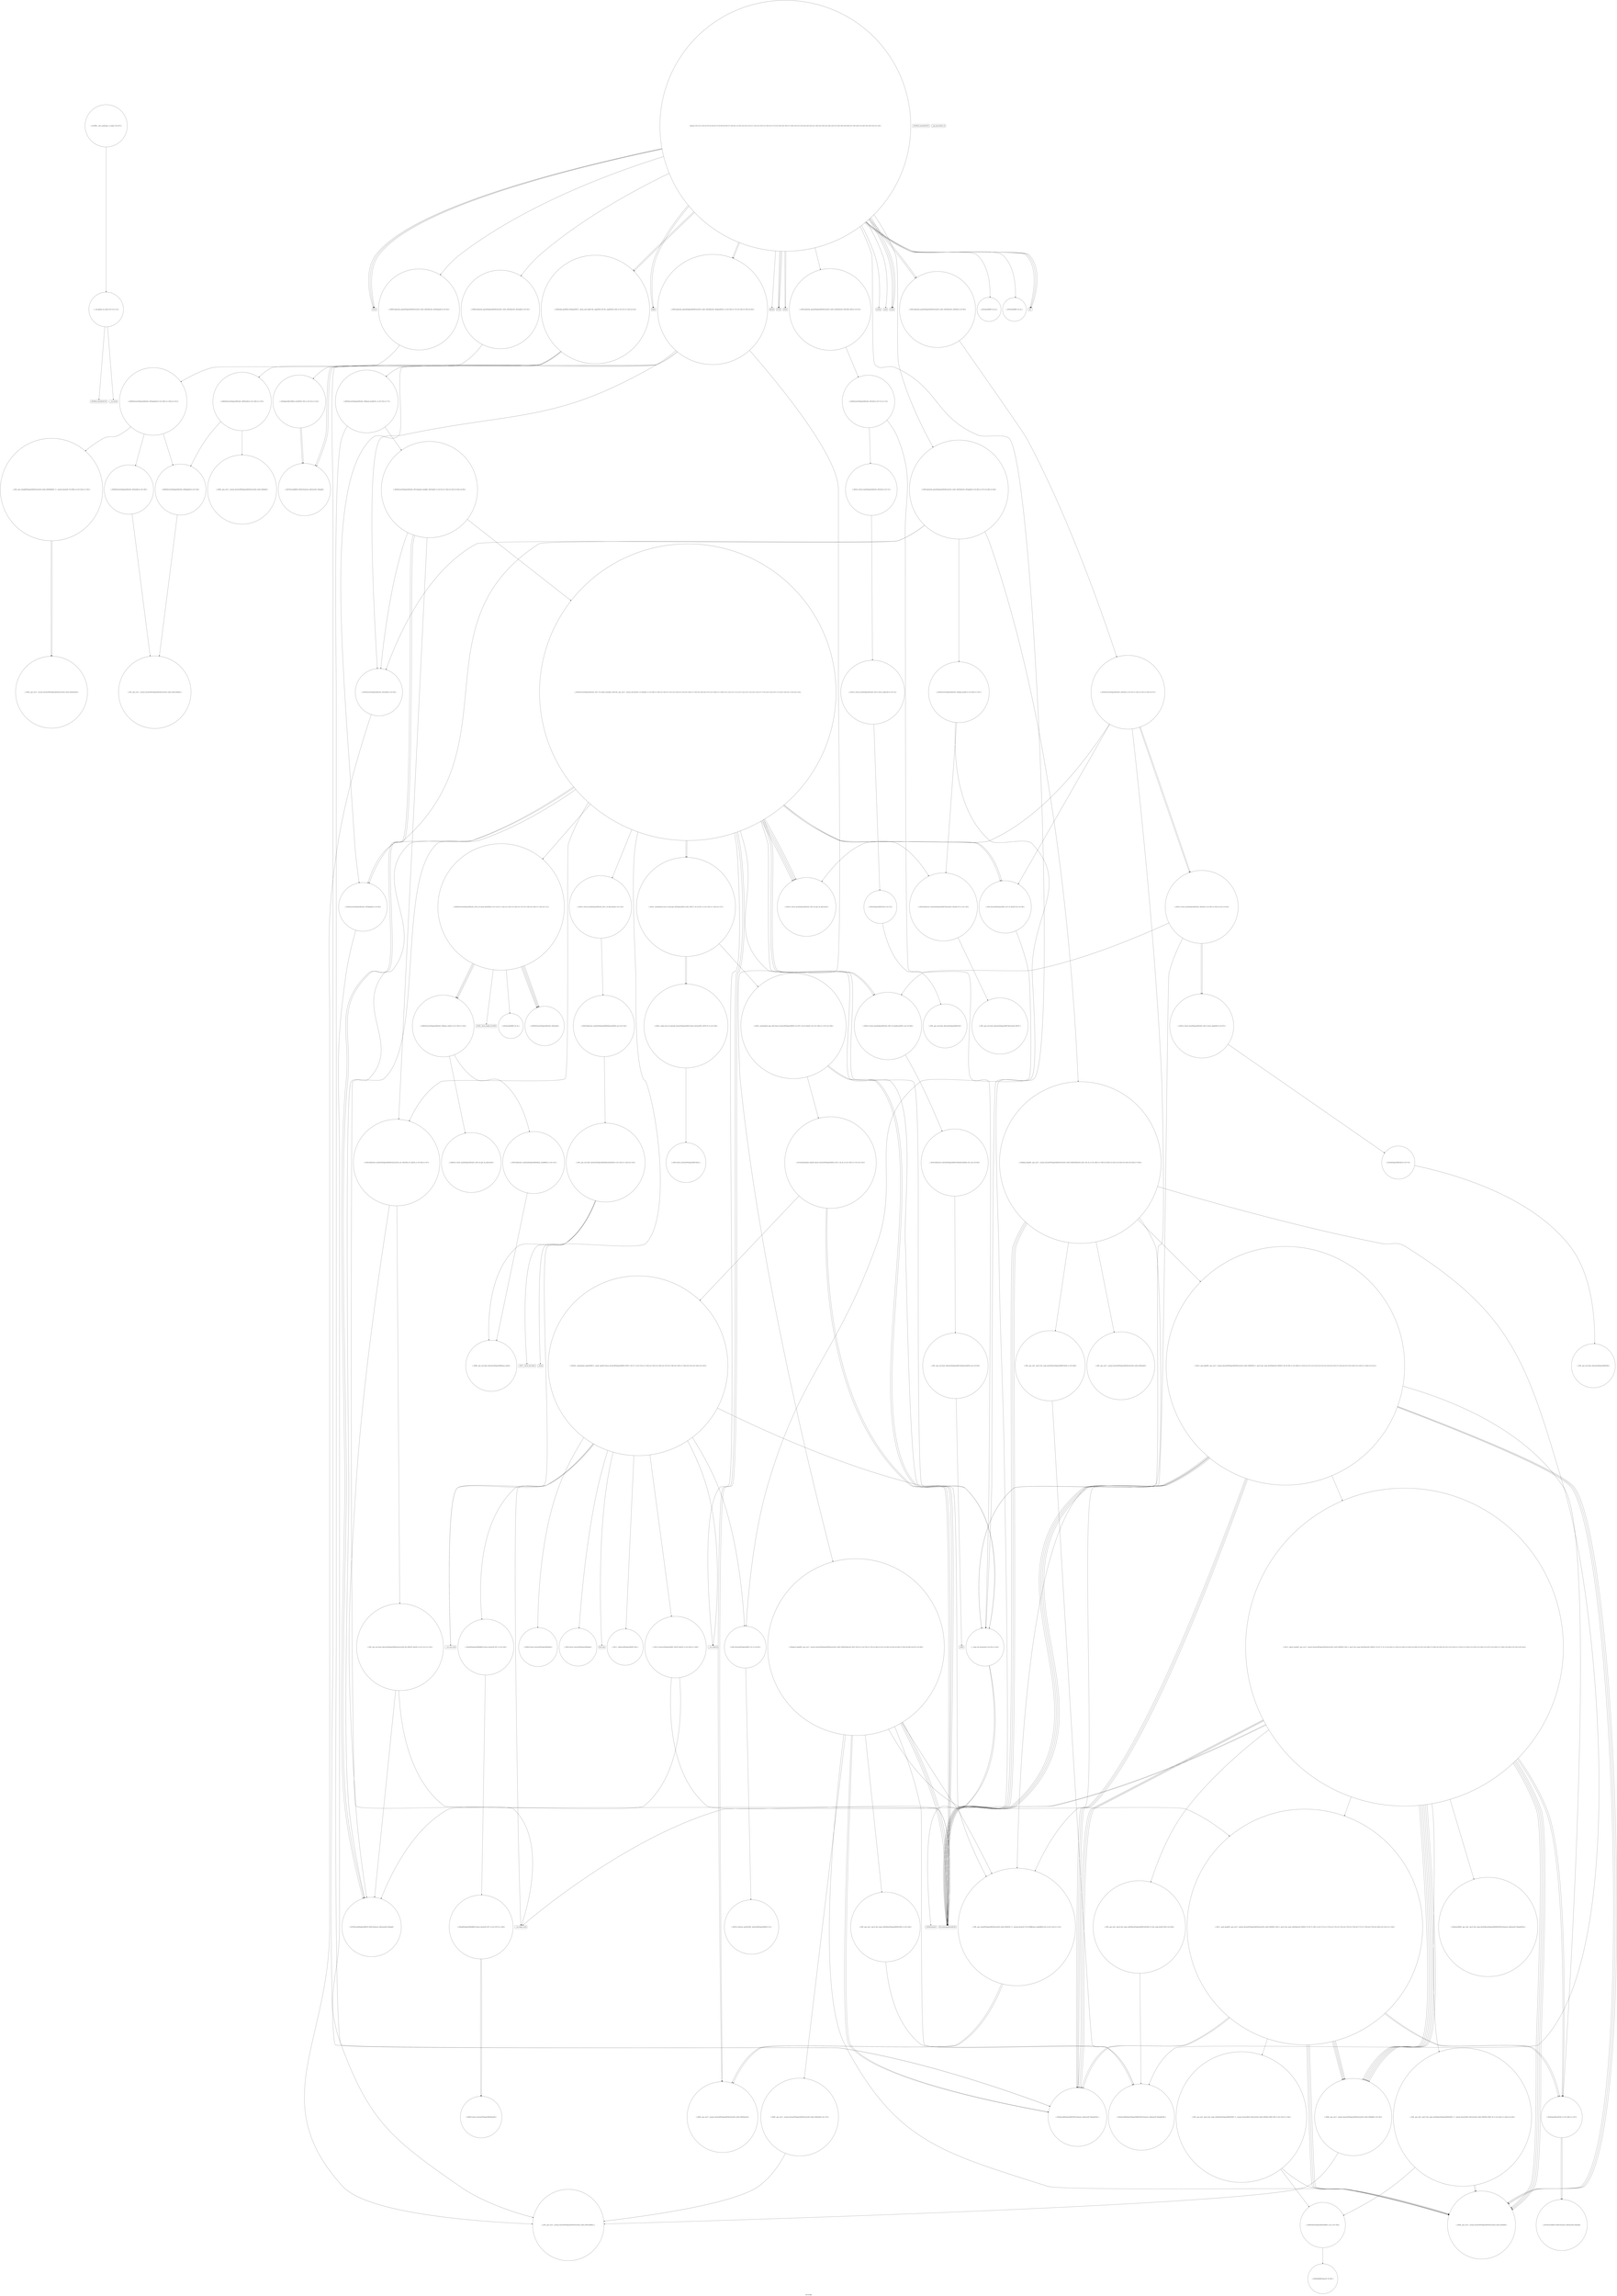 digraph "Call Graph" {
	label="Call Graph";

	Node0x559ee447cab0 [shape=record,shape=circle,label="{__cxx_global_var_init|{<s0>1|<s1>2}}"];
	Node0x559ee447cab0:s0 -> Node0x559ee447cb30[color=black];
	Node0x559ee447cab0:s1 -> Node0x559ee472f320[color=black];
	Node0x559ee4732ec0 [shape=record,shape=circle,label="{_ZN9__gnu_cxx13new_allocatorISt4pairIiiEE7destroyIS2_EEvPT_}"];
	Node0x559ee472f520 [shape=record,shape=Mrecord,label="{strcat}"];
	Node0x559ee4730a20 [shape=record,shape=circle,label="{_ZN9__gnu_cxx5__ops14_Iter_comp_valISt4lessISt4pairIiiEEEclINS_17__normal_iteratorIPS4_St6vectorIS4_SaIS4_EEEES4_EEbT_RT0_|{<s0>183|<s1>184}}"];
	Node0x559ee4730a20:s0 -> Node0x559ee47330c0[color=black];
	Node0x559ee4730a20:s1 -> Node0x559ee4730ba0[color=black];
	Node0x559ee472f8a0 [shape=record,shape=circle,label="{_ZNKSt14priority_queueISt4pairIiiESt6vectorIS1_SaIS1_EESt4lessIS1_EE5emptyEv|{<s0>44}}"];
	Node0x559ee472f8a0:s0 -> Node0x559ee4730d20[color=black];
	Node0x559ee4730da0 [shape=record,shape=circle,label="{_ZN9__gnu_cxxeqIPKSt4pairIiiESt6vectorIS2_SaIS2_EEEEbRKNS_17__normal_iteratorIT_T0_EESD_|{<s0>192|<s1>193}}"];
	Node0x559ee4730da0:s0 -> Node0x559ee4730f20[color=black];
	Node0x559ee4730da0:s1 -> Node0x559ee4730f20[color=black];
	Node0x559ee472fc20 [shape=record,shape=circle,label="{_ZNSt14priority_queueISt4pairIiiESt6vectorIS1_SaIS1_EESt4lessIS1_EED2Ev|{<s0>50}}"];
	Node0x559ee472fc20:s0 -> Node0x559ee472ff20[color=black];
	Node0x559ee4731120 [shape=record,shape=circle,label="{_ZSt8pop_heapIN9__gnu_cxx17__normal_iteratorIPSt4pairIiiESt6vectorIS3_SaIS3_EEEESt4lessIS3_EEvT_SB_T0_|{<s0>198|<s1>199|<s2>200|<s3>201|<s4>202|<s5>203|<s6>204|<s7>205}}"];
	Node0x559ee4731120:s0 -> Node0x559ee4731f40[color=black];
	Node0x559ee4731120:s1 -> Node0x559ee4732f40[color=black];
	Node0x559ee4731120:s2 -> Node0x559ee4731220[color=black];
	Node0x559ee4731120:s3 -> Node0x559ee47312a0[color=black];
	Node0x559ee4731120:s4 -> Node0x559ee472f9a0[color=black];
	Node0x559ee4731120:s5 -> Node0x559ee472f9a0[color=black];
	Node0x559ee4731120:s6 -> Node0x559ee472f9a0[color=black];
	Node0x559ee4731120:s7 -> Node0x559ee4731320[color=black];
	Node0x559ee472ffa0 [shape=record,shape=circle,label="{_ZSt8_DestroyIPSt4pairIiiES1_EvT_S3_RSaIT0_E|{<s0>58}}"];
	Node0x559ee472ffa0:s0 -> Node0x559ee47302a0[color=black];
	Node0x559ee47314a0 [shape=record,shape=circle,label="{_ZSt4moveIRN9__gnu_cxx5__ops15_Iter_comp_iterISt4lessISt4pairIiiEEEEEONSt16remove_referenceIT_E4typeEOSA_}"];
	Node0x559ee4730320 [shape=record,shape=circle,label="{_ZNSt12_Destroy_auxILb1EE9__destroyIPSt4pairIiiEEEvT_S5_}"];
	Node0x559ee47306a0 [shape=record,shape=circle,label="{_ZN9__gnu_cxx13new_allocatorISt4pairIiiEED2Ev}"];
	Node0x559ee4731a40 [shape=record,shape=circle,label="{_ZSt4moveIRSt4pairIiiEEONSt16remove_referenceIT_E4typeEOS4_}"];
	Node0x559ee4731dc0 [shape=record,shape=circle,label="{_ZNSt6vectorISt4pairIiiESaIS1_EE17_M_realloc_insertIJS1_EEEvN9__gnu_cxx17__normal_iteratorIPS1_S3_EEDpOT_|{<s0>98|<s1>99|<s2>100|<s3>101|<s4>102|<s5>103|<s6>104|<s7>105|<s8>106|<s9>107|<s10>108|<s11>109|<s12>110|<s13>111|<s14>112|<s15>113|<s16>114|<s17>115|<s18>116|<s19>117|<s20>118|<s21>119|<s22>120}}"];
	Node0x559ee4731dc0:s0 -> Node0x559ee4731ec0[color=black];
	Node0x559ee4731dc0:s1 -> Node0x559ee4731b40[color=black];
	Node0x559ee4731dc0:s2 -> Node0x559ee4731f40[color=black];
	Node0x559ee4731dc0:s3 -> Node0x559ee4731fc0[color=black];
	Node0x559ee4731dc0:s4 -> Node0x559ee4731d40[color=black];
	Node0x559ee4731dc0:s5 -> Node0x559ee4731cc0[color=black];
	Node0x559ee4731dc0:s6 -> Node0x559ee47320c0[color=black];
	Node0x559ee4731dc0:s7 -> Node0x559ee4730020[color=black];
	Node0x559ee4731dc0:s8 -> Node0x559ee4732040[color=black];
	Node0x559ee4731dc0:s9 -> Node0x559ee47320c0[color=black];
	Node0x559ee4731dc0:s10 -> Node0x559ee4730020[color=black];
	Node0x559ee4731dc0:s11 -> Node0x559ee4732040[color=black];
	Node0x559ee4731dc0:s12 -> Node0x559ee47301a0[color=black];
	Node0x559ee4731dc0:s13 -> Node0x559ee4732140[color=black];
	Node0x559ee4731dc0:s14 -> Node0x559ee4732240[color=black];
	Node0x559ee4731dc0:s15 -> Node0x559ee4730020[color=black];
	Node0x559ee4731dc0:s16 -> Node0x559ee472ffa0[color=black];
	Node0x559ee4731dc0:s17 -> Node0x559ee47303a0[color=black];
	Node0x559ee4731dc0:s18 -> Node0x559ee47321c0[color=black];
	Node0x559ee4731dc0:s19 -> Node0x559ee4730020[color=black];
	Node0x559ee4731dc0:s20 -> Node0x559ee472ffa0[color=black];
	Node0x559ee4731dc0:s21 -> Node0x559ee47303a0[color=black];
	Node0x559ee4731dc0:s22 -> Node0x559ee4730120[color=black];
	Node0x559ee4732140 [shape=record,shape=circle,label="{_ZNSt16allocator_traitsISaISt4pairIiiEEE7destroyIS1_EEvRS2_PT_|{<s0>138}}"];
	Node0x559ee4732140:s0 -> Node0x559ee4732ec0[color=black];
	Node0x559ee47324c0 [shape=record,shape=circle,label="{_ZNSt16allocator_traitsISaISt4pairIiiEEE8max_sizeERKS2_|{<s0>141}}"];
	Node0x559ee47324c0:s0 -> Node0x559ee47325c0[color=black];
	Node0x559ee4732840 [shape=record,shape=circle,label="{_ZSt22__uninitialized_copy_aISt13move_iteratorIPSt4pairIiiEES3_S2_ET0_T_S6_S5_RSaIT1_E|{<s0>146|<s1>147|<s2>148}}"];
	Node0x559ee4732840:s0 -> Node0x559ee472f9a0[color=black];
	Node0x559ee4732840:s1 -> Node0x559ee472f9a0[color=black];
	Node0x559ee4732840:s2 -> Node0x559ee4732940[color=black];
	Node0x559ee4732bc0 [shape=record,shape=circle,label="{_ZNKSt13move_iteratorIPSt4pairIiiEEdeEv}"];
	Node0x559ee447cb30 [shape=record,shape=Mrecord,label="{_ZNSt8ios_base4InitC1Ev}"];
	Node0x559ee4732f40 [shape=record,shape=circle,label="{_ZSt4moveIRSt4lessISt4pairIiiEEEONSt16remove_referenceIT_E4typeEOS6_}"];
	Node0x559ee472f5a0 [shape=record,shape=Mrecord,label="{fopen}"];
	Node0x559ee4730aa0 [shape=record,shape=circle,label="{_ZNK9__gnu_cxx17__normal_iteratorIPSt4pairIiiESt6vectorIS2_SaIS2_EEEplEl|{<s0>185}}"];
	Node0x559ee4730aa0:s0 -> Node0x559ee47309a0[color=black];
	Node0x559ee472f920 [shape=record,shape=circle,label="{_ZNKSt14priority_queueISt4pairIiiESt6vectorIS1_SaIS1_EESt4lessIS1_EE3topEv|{<s0>45}}"];
	Node0x559ee472f920:s0 -> Node0x559ee4731020[color=black];
	Node0x559ee4730e20 [shape=record,shape=circle,label="{_ZNKSt6vectorISt4pairIiiESaIS1_EE5beginEv|{<s0>194}}"];
	Node0x559ee4730e20:s0 -> Node0x559ee4730fa0[color=black];
	Node0x559ee472fca0 [shape=record,shape=Mrecord,label="{fprintf}"];
	Node0x559ee47311a0 [shape=record,shape=circle,label="{_ZNSt6vectorISt4pairIiiESaIS1_EE8pop_backEv|{<s0>206|<s1>207}}"];
	Node0x559ee47311a0:s0 -> Node0x559ee4732140[color=black];
	Node0x559ee47311a0:s1 -> Node0x559ee4730120[color=black];
	Node0x559ee4730020 [shape=record,shape=circle,label="{_ZNSt12_Vector_baseISt4pairIiiESaIS1_EE19_M_get_Tp_allocatorEv}"];
	Node0x559ee4731520 [shape=record,shape=circle,label="{_ZN9__gnu_cxx5__ops14_Iter_comp_valISt4lessISt4pairIiiEEEC2EONS0_15_Iter_comp_iterIS5_EE|{<s0>246}}"];
	Node0x559ee4731520:s0 -> Node0x559ee4732f40[color=black];
	Node0x559ee47303a0 [shape=record,shape=circle,label="{_ZNSt12_Vector_baseISt4pairIiiESaIS1_EE13_M_deallocateEPS1_m|{<s0>66}}"];
	Node0x559ee47303a0:s0 -> Node0x559ee47304a0[color=black];
	Node0x559ee4730720 [shape=record,shape=circle,label="{_ZNSt6vectorISt4pairIiiESaIS1_EEC2Ev|{<s0>71|<s1>72}}"];
	Node0x559ee4730720:s0 -> Node0x559ee47307a0[color=black];
	Node0x559ee4730720:s1 -> Node0x559ee4730120[color=black];
	Node0x559ee4731ac0 [shape=record,shape=circle,label="{_ZSt9push_heapIN9__gnu_cxx17__normal_iteratorIPSt4pairIiiESt6vectorIS3_SaIS3_EEEESt4lessIS3_EEvT_SB_T0_|{<s0>78|<s1>79|<s2>80|<s3>81|<s4>82|<s5>83|<s6>84|<s7>85|<s8>86|<s9>87|<s10>88}}"];
	Node0x559ee4731ac0:s0 -> Node0x559ee4732f40[color=black];
	Node0x559ee4731ac0:s1 -> Node0x559ee4732fc0[color=black];
	Node0x559ee4731ac0:s2 -> Node0x559ee4733040[color=black];
	Node0x559ee4731ac0:s3 -> Node0x559ee47330c0[color=black];
	Node0x559ee4731ac0:s4 -> Node0x559ee4731a40[color=black];
	Node0x559ee4731ac0:s5 -> Node0x559ee472f9a0[color=black];
	Node0x559ee4731ac0:s6 -> Node0x559ee472f9a0[color=black];
	Node0x559ee4731ac0:s7 -> Node0x559ee4731f40[color=black];
	Node0x559ee4731ac0:s8 -> Node0x559ee4731a40[color=black];
	Node0x559ee4731ac0:s9 -> Node0x559ee472f9a0[color=black];
	Node0x559ee4731ac0:s10 -> Node0x559ee4733140[color=black];
	Node0x559ee4731e40 [shape=record,shape=circle,label="{_ZN9__gnu_cxx13new_allocatorISt4pairIiiEE9constructIS2_JS2_EEEvPT_DpOT0_|{<s0>121|<s1>122}}"];
	Node0x559ee4731e40:s0 -> Node0x559ee4731d40[color=black];
	Node0x559ee4731e40:s1 -> Node0x559ee472f9a0[color=black];
	Node0x559ee47321c0 [shape=record,shape=Mrecord,label="{__cxa_rethrow}"];
	Node0x559ee4732540 [shape=record,shape=circle,label="{_ZNKSt12_Vector_baseISt4pairIiiESaIS1_EE19_M_get_Tp_allocatorEv}"];
	Node0x559ee47328c0 [shape=record,shape=circle,label="{_ZSt32__make_move_if_noexcept_iteratorISt4pairIiiESt13move_iteratorIPS1_EET0_PT_|{<s0>149}}"];
	Node0x559ee47328c0:s0 -> Node0x559ee4732e40[color=black];
	Node0x559ee4732c40 [shape=record,shape=circle,label="{_ZNSt13move_iteratorIPSt4pairIiiEEppEv}"];
	Node0x559ee472f2a0 [shape=record,shape=Mrecord,label="{_ZNSt8ios_base4InitD1Ev}"];
	Node0x559ee4732fc0 [shape=record,shape=circle,label="{_ZN9__gnu_cxx5__ops14_Iter_comp_valISt4lessISt4pairIiiEEEC2ES5_|{<s0>169}}"];
	Node0x559ee4732fc0:s0 -> Node0x559ee4732f40[color=black];
	Node0x559ee472f620 [shape=record,shape=Mrecord,label="{fscanf}"];
	Node0x559ee4730b20 [shape=record,shape=circle,label="{_ZNSt4pairIiiEaSEOS0_|{<s0>186|<s1>187}}"];
	Node0x559ee4730b20:s0 -> Node0x559ee4730ca0[color=black];
	Node0x559ee4730b20:s1 -> Node0x559ee4730ca0[color=black];
	Node0x559ee472f9a0 [shape=record,shape=Mrecord,label="{llvm.memcpy.p0i8.p0i8.i64}"];
	Node0x559ee4730ea0 [shape=record,shape=circle,label="{_ZNKSt6vectorISt4pairIiiESaIS1_EE3endEv|{<s0>195}}"];
	Node0x559ee4730ea0:s0 -> Node0x559ee4730fa0[color=black];
	Node0x559ee472fd20 [shape=record,shape=Mrecord,label="{fclose}"];
	Node0x559ee4731220 [shape=record,shape=circle,label="{_ZN9__gnu_cxx5__ops15_Iter_comp_iterISt4lessISt4pairIiiEEEC2ES5_|{<s0>208}}"];
	Node0x559ee4731220:s0 -> Node0x559ee4732f40[color=black];
	Node0x559ee47300a0 [shape=record,shape=circle,label="{_ZNSt12_Vector_baseISt4pairIiiESaIS1_EED2Ev|{<s0>59|<s1>60|<s2>61|<s3>62}}"];
	Node0x559ee47300a0:s0 -> Node0x559ee47303a0[color=black];
	Node0x559ee47300a0:s1 -> Node0x559ee4730420[color=black];
	Node0x559ee47300a0:s2 -> Node0x559ee4730420[color=black];
	Node0x559ee47300a0:s3 -> Node0x559ee4730120[color=black];
	Node0x559ee47315a0 [shape=record,shape=circle,label="{_GLOBAL__sub_I_jaehyunp_1_0.cpp|{<s0>247}}"];
	Node0x559ee47315a0:s0 -> Node0x559ee447cab0[color=black];
	Node0x559ee4730420 [shape=record,shape=circle,label="{_ZNSt12_Vector_baseISt4pairIiiESaIS1_EE12_Vector_implD2Ev|{<s0>67}}"];
	Node0x559ee4730420:s0 -> Node0x559ee4730620[color=black];
	Node0x559ee47307a0 [shape=record,shape=circle,label="{_ZNSt12_Vector_baseISt4pairIiiESaIS1_EEC2Ev|{<s0>73}}"];
	Node0x559ee47307a0:s0 -> Node0x559ee4730820[color=black];
	Node0x559ee4731b40 [shape=record,shape=circle,label="{_ZNSt6vectorISt4pairIiiESaIS1_EE5beginEv|{<s0>89}}"];
	Node0x559ee4731b40:s0 -> Node0x559ee47309a0[color=black];
	Node0x559ee4731ec0 [shape=record,shape=circle,label="{_ZNKSt6vectorISt4pairIiiESaIS1_EE12_M_check_lenEmPKc|{<s0>123|<s1>124|<s2>125|<s3>126|<s4>127|<s5>128|<s6>129|<s7>130|<s8>131}}"];
	Node0x559ee4731ec0:s0 -> Node0x559ee47322c0[color=black];
	Node0x559ee4731ec0:s1 -> Node0x559ee4732340[color=black];
	Node0x559ee4731ec0:s2 -> Node0x559ee47323c0[color=black];
	Node0x559ee4731ec0:s3 -> Node0x559ee4732340[color=black];
	Node0x559ee4731ec0:s4 -> Node0x559ee4732340[color=black];
	Node0x559ee4731ec0:s5 -> Node0x559ee4732440[color=black];
	Node0x559ee4731ec0:s6 -> Node0x559ee4732340[color=black];
	Node0x559ee4731ec0:s7 -> Node0x559ee47322c0[color=black];
	Node0x559ee4731ec0:s8 -> Node0x559ee47322c0[color=black];
	Node0x559ee4732240 [shape=record,shape=Mrecord,label="{__cxa_end_catch}"];
	Node0x559ee47325c0 [shape=record,shape=circle,label="{_ZNK9__gnu_cxx13new_allocatorISt4pairIiiEE8max_sizeEv}"];
	Node0x559ee4732940 [shape=record,shape=circle,label="{_ZSt18uninitialized_copyISt13move_iteratorIPSt4pairIiiEES3_ET0_T_S6_S5_|{<s0>150|<s1>151|<s2>152}}"];
	Node0x559ee4732940:s0 -> Node0x559ee472f9a0[color=black];
	Node0x559ee4732940:s1 -> Node0x559ee472f9a0[color=black];
	Node0x559ee4732940:s2 -> Node0x559ee47329c0[color=black];
	Node0x559ee4732cc0 [shape=record,shape=Mrecord,label="{llvm.trap}"];
	Node0x559ee472f320 [shape=record,shape=Mrecord,label="{__cxa_atexit}"];
	Node0x559ee4733040 [shape=record,shape=circle,label="{_ZNK9__gnu_cxx17__normal_iteratorIPSt4pairIiiESt6vectorIS2_SaIS2_EEEmiEl|{<s0>170}}"];
	Node0x559ee4733040:s0 -> Node0x559ee47309a0[color=black];
	Node0x559ee472f6a0 [shape=record,shape=circle,label="{_ZNSt14priority_queueISt4pairIiiESt6vectorIS1_SaIS1_EESt4lessIS1_EEC2IS4_vEEv|{<s0>35}}"];
	Node0x559ee472f6a0:s0 -> Node0x559ee4730720[color=black];
	Node0x559ee4730ba0 [shape=record,shape=circle,label="{_ZNKSt4lessISt4pairIiiEEclERKS1_S4_|{<s0>188}}"];
	Node0x559ee4730ba0:s0 -> Node0x559ee4730c20[color=black];
	Node0x559ee472fa20 [shape=record,shape=circle,label="{_ZNSt14priority_queueISt4pairIiiESt6vectorIS1_SaIS1_EESt4lessIS1_EE3popEv|{<s0>46|<s1>47|<s2>48|<s3>49}}"];
	Node0x559ee472fa20:s0 -> Node0x559ee4731b40[color=black];
	Node0x559ee472fa20:s1 -> Node0x559ee4731bc0[color=black];
	Node0x559ee472fa20:s2 -> Node0x559ee4731120[color=black];
	Node0x559ee472fa20:s3 -> Node0x559ee47311a0[color=black];
	Node0x559ee4730f20 [shape=record,shape=circle,label="{_ZNK9__gnu_cxx17__normal_iteratorIPKSt4pairIiiESt6vectorIS2_SaIS2_EEE4baseEv}"];
	Node0x559ee472fda0 [shape=record,shape=Mrecord,label="{system}"];
	Node0x559ee47312a0 [shape=record,shape=circle,label="{_ZN9__gnu_cxx17__normal_iteratorIPSt4pairIiiESt6vectorIS2_SaIS2_EEEmmEv}"];
	Node0x559ee4730120 [shape=record,shape=circle,label="{__clang_call_terminate|{<s0>63|<s1>64}}"];
	Node0x559ee4730120:s0 -> Node0x559ee47301a0[color=black];
	Node0x559ee4730120:s1 -> Node0x559ee4730220[color=black];
	Node0x559ee47304a0 [shape=record,shape=circle,label="{_ZNSt16allocator_traitsISaISt4pairIiiEEE10deallocateERS2_PS1_m|{<s0>68}}"];
	Node0x559ee47304a0:s0 -> Node0x559ee4730520[color=black];
	Node0x559ee4730820 [shape=record,shape=circle,label="{_ZNSt12_Vector_baseISt4pairIiiESaIS1_EE12_Vector_implC2Ev|{<s0>74}}"];
	Node0x559ee4730820:s0 -> Node0x559ee47308a0[color=black];
	Node0x559ee4731bc0 [shape=record,shape=circle,label="{_ZNSt6vectorISt4pairIiiESaIS1_EE3endEv|{<s0>90}}"];
	Node0x559ee4731bc0:s0 -> Node0x559ee47309a0[color=black];
	Node0x559ee4731f40 [shape=record,shape=circle,label="{_ZN9__gnu_cxxmiIPSt4pairIiiESt6vectorIS2_SaIS2_EEEENS_17__normal_iteratorIT_T0_E15difference_typeERKSA_SD_|{<s0>132|<s1>133}}"];
	Node0x559ee4731f40:s0 -> Node0x559ee47320c0[color=black];
	Node0x559ee4731f40:s1 -> Node0x559ee47320c0[color=black];
	Node0x559ee47322c0 [shape=record,shape=circle,label="{_ZNKSt6vectorISt4pairIiiESaIS1_EE8max_sizeEv|{<s0>139|<s1>140}}"];
	Node0x559ee47322c0:s0 -> Node0x559ee4732540[color=black];
	Node0x559ee47322c0:s1 -> Node0x559ee47324c0[color=black];
	Node0x559ee4732640 [shape=record,shape=circle,label="{_ZNSt16allocator_traitsISaISt4pairIiiEEE8allocateERS2_m|{<s0>142}}"];
	Node0x559ee4732640:s0 -> Node0x559ee47326c0[color=black];
	Node0x559ee47329c0 [shape=record,shape=circle,label="{_ZNSt20__uninitialized_copyILb0EE13__uninit_copyISt13move_iteratorIPSt4pairIiiEES5_EET0_T_S8_S7_|{<s0>153|<s1>154|<s2>155|<s3>156|<s4>157|<s5>158|<s6>159|<s7>160|<s8>161|<s9>162|<s10>163}}"];
	Node0x559ee47329c0:s0 -> Node0x559ee4732a40[color=black];
	Node0x559ee47329c0:s1 -> Node0x559ee4732b40[color=black];
	Node0x559ee47329c0:s2 -> Node0x559ee4732bc0[color=black];
	Node0x559ee47329c0:s3 -> Node0x559ee4732ac0[color=black];
	Node0x559ee47329c0:s4 -> Node0x559ee4732c40[color=black];
	Node0x559ee47329c0:s5 -> Node0x559ee47301a0[color=black];
	Node0x559ee47329c0:s6 -> Node0x559ee47302a0[color=black];
	Node0x559ee47329c0:s7 -> Node0x559ee47321c0[color=black];
	Node0x559ee47329c0:s8 -> Node0x559ee4732240[color=black];
	Node0x559ee47329c0:s9 -> Node0x559ee4732cc0[color=black];
	Node0x559ee47329c0:s10 -> Node0x559ee4730120[color=black];
	Node0x559ee4732d40 [shape=record,shape=circle,label="{_ZSteqIPSt4pairIiiEEbRKSt13move_iteratorIT_ES7_|{<s0>167|<s1>168}}"];
	Node0x559ee4732d40:s0 -> Node0x559ee4732dc0[color=black];
	Node0x559ee4732d40:s1 -> Node0x559ee4732dc0[color=black];
	Node0x559ee472f3a0 [shape=record,shape=circle,label="{main|{<s0>3|<s1>4|<s2>5|<s3>6|<s4>7|<s5>8|<s6>9|<s7>10|<s8>11|<s9>12|<s10>13|<s11>14|<s12>15|<s13>16|<s14>17|<s15>18|<s16>19|<s17>20|<s18>21|<s19>22|<s20>23|<s21>24|<s22>25|<s23>26|<s24>27|<s25>28|<s26>29|<s27>30|<s28>31|<s29>32|<s30>33|<s31>34}}"];
	Node0x559ee472f3a0:s0 -> Node0x559ee472f420[color=black];
	Node0x559ee472f3a0:s1 -> Node0x559ee472f4a0[color=black];
	Node0x559ee472f3a0:s2 -> Node0x559ee472f4a0[color=black];
	Node0x559ee472f3a0:s3 -> Node0x559ee472f520[color=black];
	Node0x559ee472f3a0:s4 -> Node0x559ee472f520[color=black];
	Node0x559ee472f3a0:s5 -> Node0x559ee472f5a0[color=black];
	Node0x559ee472f3a0:s6 -> Node0x559ee472f5a0[color=black];
	Node0x559ee472f3a0:s7 -> Node0x559ee472f620[color=black];
	Node0x559ee472f3a0:s8 -> Node0x559ee472f620[color=black];
	Node0x559ee472f3a0:s9 -> Node0x559ee472f620[color=black];
	Node0x559ee472f3a0:s10 -> Node0x559ee472f6a0[color=black];
	Node0x559ee472f3a0:s11 -> Node0x559ee472f7a0[color=black];
	Node0x559ee472f3a0:s12 -> Node0x559ee472f720[color=black];
	Node0x559ee472f3a0:s13 -> Node0x559ee472fc20[color=black];
	Node0x559ee472f3a0:s14 -> Node0x559ee472f8a0[color=black];
	Node0x559ee472f3a0:s15 -> Node0x559ee472f920[color=black];
	Node0x559ee472f3a0:s16 -> Node0x559ee472f9a0[color=black];
	Node0x559ee472f3a0:s17 -> Node0x559ee472fa20[color=black];
	Node0x559ee472f3a0:s18 -> Node0x559ee472faa0[color=black];
	Node0x559ee472f3a0:s19 -> Node0x559ee472fb20[color=black];
	Node0x559ee472f3a0:s20 -> Node0x559ee472fba0[color=black];
	Node0x559ee472f3a0:s21 -> Node0x559ee472f7a0[color=black];
	Node0x559ee472f3a0:s22 -> Node0x559ee472f720[color=black];
	Node0x559ee472f3a0:s23 -> Node0x559ee472fba0[color=black];
	Node0x559ee472f3a0:s24 -> Node0x559ee472fba0[color=black];
	Node0x559ee472f3a0:s25 -> Node0x559ee472fc20[color=black];
	Node0x559ee472f3a0:s26 -> Node0x559ee472fca0[color=black];
	Node0x559ee472f3a0:s27 -> Node0x559ee472fd20[color=black];
	Node0x559ee472f3a0:s28 -> Node0x559ee472fd20[color=black];
	Node0x559ee472f3a0:s29 -> Node0x559ee472f4a0[color=black];
	Node0x559ee472f3a0:s30 -> Node0x559ee472f520[color=black];
	Node0x559ee472f3a0:s31 -> Node0x559ee472fda0[color=black];
	Node0x559ee47330c0 [shape=record,shape=circle,label="{_ZNK9__gnu_cxx17__normal_iteratorIPSt4pairIiiESt6vectorIS2_SaIS2_EEEdeEv}"];
	Node0x559ee472f720 [shape=record,shape=circle,label="{_ZNSt14priority_queueISt4pairIiiESt6vectorIS1_SaIS1_EESt4lessIS1_EE4pushEOS1_|{<s0>36|<s1>37|<s2>38|<s3>39|<s4>40}}"];
	Node0x559ee472f720:s0 -> Node0x559ee4731a40[color=black];
	Node0x559ee472f720:s1 -> Node0x559ee47319c0[color=black];
	Node0x559ee472f720:s2 -> Node0x559ee4731b40[color=black];
	Node0x559ee472f720:s3 -> Node0x559ee4731bc0[color=black];
	Node0x559ee472f720:s4 -> Node0x559ee4731ac0[color=black];
	Node0x559ee4730c20 [shape=record,shape=circle,label="{_ZStltIiiEbRKSt4pairIT_T0_ES5_}"];
	Node0x559ee472faa0 [shape=record,shape=circle,label="{_ZSt3maxIiERKT_S2_S2_}"];
	Node0x559ee4730fa0 [shape=record,shape=circle,label="{_ZN9__gnu_cxx17__normal_iteratorIPKSt4pairIiiESt6vectorIS2_SaIS2_EEEC2ERKS4_}"];
	Node0x559ee472fe20 [shape=record,shape=circle,label="{_ZSt7forwardIRiEOT_RNSt16remove_referenceIS1_E4typeE}"];
	Node0x559ee4731320 [shape=record,shape=circle,label="{_ZSt10__pop_heapIN9__gnu_cxx17__normal_iteratorIPSt4pairIiiESt6vectorIS3_SaIS3_EEEENS0_5__ops15_Iter_comp_iterISt4lessIS3_EEEEvT_SE_SE_RT0_|{<s0>209|<s1>210|<s2>211|<s3>212|<s4>213|<s5>214|<s6>215|<s7>216|<s8>217|<s9>218|<s10>219|<s11>220|<s12>221}}"];
	Node0x559ee4731320:s0 -> Node0x559ee47330c0[color=black];
	Node0x559ee4731320:s1 -> Node0x559ee4731a40[color=black];
	Node0x559ee4731320:s2 -> Node0x559ee472f9a0[color=black];
	Node0x559ee4731320:s3 -> Node0x559ee47330c0[color=black];
	Node0x559ee4731320:s4 -> Node0x559ee4731a40[color=black];
	Node0x559ee4731320:s5 -> Node0x559ee47330c0[color=black];
	Node0x559ee4731320:s6 -> Node0x559ee4730b20[color=black];
	Node0x559ee4731320:s7 -> Node0x559ee472f9a0[color=black];
	Node0x559ee4731320:s8 -> Node0x559ee4731f40[color=black];
	Node0x559ee4731320:s9 -> Node0x559ee4731a40[color=black];
	Node0x559ee4731320:s10 -> Node0x559ee472f9a0[color=black];
	Node0x559ee4731320:s11 -> Node0x559ee472f9a0[color=black];
	Node0x559ee4731320:s12 -> Node0x559ee47313a0[color=black];
	Node0x559ee47301a0 [shape=record,shape=Mrecord,label="{__cxa_begin_catch}"];
	Node0x559ee4730520 [shape=record,shape=circle,label="{_ZN9__gnu_cxx13new_allocatorISt4pairIiiEE10deallocateEPS2_m|{<s0>69}}"];
	Node0x559ee4730520:s0 -> Node0x559ee47305a0[color=black];
	Node0x559ee47308a0 [shape=record,shape=circle,label="{_ZNSaISt4pairIiiEEC2Ev|{<s0>75}}"];
	Node0x559ee47308a0:s0 -> Node0x559ee4730920[color=black];
	Node0x559ee4731c40 [shape=record,shape=circle,label="{_ZNSt6vectorISt4pairIiiESaIS1_EE12emplace_backIJS1_EEEvDpOT_|{<s0>91|<s1>92|<s2>93|<s3>94|<s4>95}}"];
	Node0x559ee4731c40:s0 -> Node0x559ee4731d40[color=black];
	Node0x559ee4731c40:s1 -> Node0x559ee4731cc0[color=black];
	Node0x559ee4731c40:s2 -> Node0x559ee4731bc0[color=black];
	Node0x559ee4731c40:s3 -> Node0x559ee4731d40[color=black];
	Node0x559ee4731c40:s4 -> Node0x559ee4731dc0[color=black];
	Node0x559ee4731fc0 [shape=record,shape=circle,label="{_ZNSt12_Vector_baseISt4pairIiiESaIS1_EE11_M_allocateEm|{<s0>134}}"];
	Node0x559ee4731fc0:s0 -> Node0x559ee4732640[color=black];
	Node0x559ee4732340 [shape=record,shape=circle,label="{_ZNKSt6vectorISt4pairIiiESaIS1_EE4sizeEv}"];
	Node0x559ee47326c0 [shape=record,shape=circle,label="{_ZN9__gnu_cxx13new_allocatorISt4pairIiiEE8allocateEmPKv|{<s0>143|<s1>144|<s2>145}}"];
	Node0x559ee47326c0:s0 -> Node0x559ee47325c0[color=black];
	Node0x559ee47326c0:s1 -> Node0x559ee4732740[color=black];
	Node0x559ee47326c0:s2 -> Node0x559ee47327c0[color=black];
	Node0x559ee4732a40 [shape=record,shape=circle,label="{_ZStneIPSt4pairIiiEEbRKSt13move_iteratorIT_ES7_|{<s0>164}}"];
	Node0x559ee4732a40:s0 -> Node0x559ee4732d40[color=black];
	Node0x559ee4732dc0 [shape=record,shape=circle,label="{_ZNKSt13move_iteratorIPSt4pairIiiEE4baseEv}"];
	Node0x559ee472f420 [shape=record,shape=Mrecord,label="{scanf}"];
	Node0x559ee4733140 [shape=record,shape=circle,label="{_ZSt11__push_heapIN9__gnu_cxx17__normal_iteratorIPSt4pairIiiESt6vectorIS3_SaIS3_EEEElS3_NS0_5__ops14_Iter_comp_valISt4lessIS3_EEEEvT_T0_SF_T1_RT2_|{<s0>171|<s1>172|<s2>173|<s3>174|<s4>175|<s5>176|<s6>177|<s7>178|<s8>179|<s9>180|<s10>181|<s11>182}}"];
	Node0x559ee4733140:s0 -> Node0x559ee4730aa0[color=black];
	Node0x559ee4733140:s1 -> Node0x559ee4730a20[color=black];
	Node0x559ee4733140:s2 -> Node0x559ee4730aa0[color=black];
	Node0x559ee4733140:s3 -> Node0x559ee47330c0[color=black];
	Node0x559ee4733140:s4 -> Node0x559ee4731a40[color=black];
	Node0x559ee4733140:s5 -> Node0x559ee4730aa0[color=black];
	Node0x559ee4733140:s6 -> Node0x559ee47330c0[color=black];
	Node0x559ee4733140:s7 -> Node0x559ee4730b20[color=black];
	Node0x559ee4733140:s8 -> Node0x559ee4731a40[color=black];
	Node0x559ee4733140:s9 -> Node0x559ee4730aa0[color=black];
	Node0x559ee4733140:s10 -> Node0x559ee47330c0[color=black];
	Node0x559ee4733140:s11 -> Node0x559ee4730b20[color=black];
	Node0x559ee472f7a0 [shape=record,shape=circle,label="{_ZSt9make_pairIRiS0_ESt4pairINSt17__decay_and_stripIT_E6__typeENS2_IT0_E6__typeEEOS3_OS6_|{<s0>41|<s1>42|<s2>43}}"];
	Node0x559ee472f7a0:s0 -> Node0x559ee472fe20[color=black];
	Node0x559ee472f7a0:s1 -> Node0x559ee472fe20[color=black];
	Node0x559ee472f7a0:s2 -> Node0x559ee472fea0[color=black];
	Node0x559ee4730ca0 [shape=record,shape=circle,label="{_ZSt7forwardIiEOT_RNSt16remove_referenceIS0_E4typeE}"];
	Node0x559ee472fb20 [shape=record,shape=circle,label="{_ZSt3minIiERKT_S2_S2_}"];
	Node0x559ee4731020 [shape=record,shape=circle,label="{_ZNKSt6vectorISt4pairIiiESaIS1_EE5frontEv|{<s0>196|<s1>197}}"];
	Node0x559ee4731020:s0 -> Node0x559ee4730e20[color=black];
	Node0x559ee4731020:s1 -> Node0x559ee47310a0[color=black];
	Node0x559ee472fea0 [shape=record,shape=circle,label="{_ZNSt4pairIiiEC2IRiS2_Lb1EEEOT_OT0_|{<s0>51|<s1>52}}"];
	Node0x559ee472fea0:s0 -> Node0x559ee472fe20[color=black];
	Node0x559ee472fea0:s1 -> Node0x559ee472fe20[color=black];
	Node0x559ee47313a0 [shape=record,shape=circle,label="{_ZSt13__adjust_heapIN9__gnu_cxx17__normal_iteratorIPSt4pairIiiESt6vectorIS3_SaIS3_EEEElS3_NS0_5__ops15_Iter_comp_iterISt4lessIS3_EEEEvT_T0_SF_T1_T2_|{<s0>222|<s1>223|<s2>224|<s3>225|<s4>226|<s5>227|<s6>228|<s7>229|<s8>230|<s9>231|<s10>232|<s11>233|<s12>234|<s13>235|<s14>236|<s15>237|<s16>238|<s17>239|<s18>240|<s19>241|<s20>242}}"];
	Node0x559ee47313a0:s0 -> Node0x559ee4730aa0[color=black];
	Node0x559ee47313a0:s1 -> Node0x559ee4730aa0[color=black];
	Node0x559ee47313a0:s2 -> Node0x559ee4731420[color=black];
	Node0x559ee47313a0:s3 -> Node0x559ee4730aa0[color=black];
	Node0x559ee47313a0:s4 -> Node0x559ee47330c0[color=black];
	Node0x559ee47313a0:s5 -> Node0x559ee4731a40[color=black];
	Node0x559ee47313a0:s6 -> Node0x559ee4730aa0[color=black];
	Node0x559ee47313a0:s7 -> Node0x559ee47330c0[color=black];
	Node0x559ee47313a0:s8 -> Node0x559ee4730b20[color=black];
	Node0x559ee47313a0:s9 -> Node0x559ee4730aa0[color=black];
	Node0x559ee47313a0:s10 -> Node0x559ee47330c0[color=black];
	Node0x559ee47313a0:s11 -> Node0x559ee4731a40[color=black];
	Node0x559ee47313a0:s12 -> Node0x559ee4730aa0[color=black];
	Node0x559ee47313a0:s13 -> Node0x559ee47330c0[color=black];
	Node0x559ee47313a0:s14 -> Node0x559ee4730b20[color=black];
	Node0x559ee47313a0:s15 -> Node0x559ee47314a0[color=black];
	Node0x559ee47313a0:s16 -> Node0x559ee4731520[color=black];
	Node0x559ee47313a0:s17 -> Node0x559ee472f9a0[color=black];
	Node0x559ee47313a0:s18 -> Node0x559ee4731a40[color=black];
	Node0x559ee47313a0:s19 -> Node0x559ee472f9a0[color=black];
	Node0x559ee47313a0:s20 -> Node0x559ee4733140[color=black];
	Node0x559ee4730220 [shape=record,shape=Mrecord,label="{_ZSt9terminatev}"];
	Node0x559ee47305a0 [shape=record,shape=Mrecord,label="{_ZdlPv}"];
	Node0x559ee4730920 [shape=record,shape=circle,label="{_ZN9__gnu_cxx13new_allocatorISt4pairIiiEEC2Ev}"];
	Node0x559ee4731cc0 [shape=record,shape=circle,label="{_ZNSt16allocator_traitsISaISt4pairIiiEEE9constructIS1_JS1_EEEvRS2_PT_DpOT0_|{<s0>96|<s1>97}}"];
	Node0x559ee4731cc0:s0 -> Node0x559ee4731d40[color=black];
	Node0x559ee4731cc0:s1 -> Node0x559ee4731e40[color=black];
	Node0x559ee4732040 [shape=record,shape=circle,label="{_ZSt34__uninitialized_move_if_noexcept_aIPSt4pairIiiES2_SaIS1_EET0_T_S5_S4_RT1_|{<s0>135|<s1>136|<s2>137}}"];
	Node0x559ee4732040:s0 -> Node0x559ee47328c0[color=black];
	Node0x559ee4732040:s1 -> Node0x559ee47328c0[color=black];
	Node0x559ee4732040:s2 -> Node0x559ee4732840[color=black];
	Node0x559ee47323c0 [shape=record,shape=Mrecord,label="{_ZSt20__throw_length_errorPKc}"];
	Node0x559ee4732740 [shape=record,shape=Mrecord,label="{_ZSt17__throw_bad_allocv}"];
	Node0x559ee4732ac0 [shape=record,shape=circle,label="{_ZSt10_ConstructISt4pairIiiEJS1_EEvPT_DpOT0_|{<s0>165|<s1>166}}"];
	Node0x559ee4732ac0:s0 -> Node0x559ee4731d40[color=black];
	Node0x559ee4732ac0:s1 -> Node0x559ee472f9a0[color=black];
	Node0x559ee4732e40 [shape=record,shape=circle,label="{_ZNSt13move_iteratorIPSt4pairIiiEEC2ES2_}"];
	Node0x559ee472f4a0 [shape=record,shape=Mrecord,label="{strcpy}"];
	Node0x559ee47309a0 [shape=record,shape=circle,label="{_ZN9__gnu_cxx17__normal_iteratorIPSt4pairIiiESt6vectorIS2_SaIS2_EEEC2ERKS3_}"];
	Node0x559ee472f820 [shape=record,shape=Mrecord,label="{__gxx_personality_v0}"];
	Node0x559ee4730d20 [shape=record,shape=circle,label="{_ZNKSt6vectorISt4pairIiiESaIS1_EE5emptyEv|{<s0>189|<s1>190|<s2>191}}"];
	Node0x559ee4730d20:s0 -> Node0x559ee4730e20[color=black];
	Node0x559ee4730d20:s1 -> Node0x559ee4730ea0[color=black];
	Node0x559ee4730d20:s2 -> Node0x559ee4730da0[color=black];
	Node0x559ee472fba0 [shape=record,shape=Mrecord,label="{abs}"];
	Node0x559ee47310a0 [shape=record,shape=circle,label="{_ZNK9__gnu_cxx17__normal_iteratorIPKSt4pairIiiESt6vectorIS2_SaIS2_EEEdeEv}"];
	Node0x559ee472ff20 [shape=record,shape=circle,label="{_ZNSt6vectorISt4pairIiiESaIS1_EED2Ev|{<s0>53|<s1>54|<s2>55|<s3>56|<s4>57}}"];
	Node0x559ee472ff20:s0 -> Node0x559ee4730020[color=black];
	Node0x559ee472ff20:s1 -> Node0x559ee472ffa0[color=black];
	Node0x559ee472ff20:s2 -> Node0x559ee47300a0[color=black];
	Node0x559ee472ff20:s3 -> Node0x559ee47300a0[color=black];
	Node0x559ee472ff20:s4 -> Node0x559ee4730120[color=black];
	Node0x559ee4731420 [shape=record,shape=circle,label="{_ZN9__gnu_cxx5__ops15_Iter_comp_iterISt4lessISt4pairIiiEEEclINS_17__normal_iteratorIPS4_St6vectorIS4_SaIS4_EEEESD_EEbT_T0_|{<s0>243|<s1>244|<s2>245}}"];
	Node0x559ee4731420:s0 -> Node0x559ee47330c0[color=black];
	Node0x559ee4731420:s1 -> Node0x559ee47330c0[color=black];
	Node0x559ee4731420:s2 -> Node0x559ee4730ba0[color=black];
	Node0x559ee47302a0 [shape=record,shape=circle,label="{_ZSt8_DestroyIPSt4pairIiiEEvT_S3_|{<s0>65}}"];
	Node0x559ee47302a0:s0 -> Node0x559ee4730320[color=black];
	Node0x559ee4730620 [shape=record,shape=circle,label="{_ZNSaISt4pairIiiEED2Ev|{<s0>70}}"];
	Node0x559ee4730620:s0 -> Node0x559ee47306a0[color=black];
	Node0x559ee47319c0 [shape=record,shape=circle,label="{_ZNSt6vectorISt4pairIiiESaIS1_EE9push_backEOS1_|{<s0>76|<s1>77}}"];
	Node0x559ee47319c0:s0 -> Node0x559ee4731a40[color=black];
	Node0x559ee47319c0:s1 -> Node0x559ee4731c40[color=black];
	Node0x559ee4731d40 [shape=record,shape=circle,label="{_ZSt7forwardISt4pairIiiEEOT_RNSt16remove_referenceIS2_E4typeE}"];
	Node0x559ee47320c0 [shape=record,shape=circle,label="{_ZNK9__gnu_cxx17__normal_iteratorIPSt4pairIiiESt6vectorIS2_SaIS2_EEE4baseEv}"];
	Node0x559ee4732440 [shape=record,shape=circle,label="{_ZSt3maxImERKT_S2_S2_}"];
	Node0x559ee47327c0 [shape=record,shape=Mrecord,label="{_Znwm}"];
	Node0x559ee4732b40 [shape=record,shape=circle,label="{_ZSt11__addressofISt4pairIiiEEPT_RS2_}"];
}
